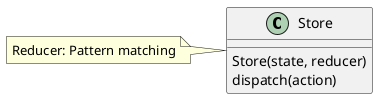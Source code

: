 @startuml
class Store {
  Store(state, reducer)
  dispatch(action)
}
note left
Reducer: Pattern matching
end note
@enduml